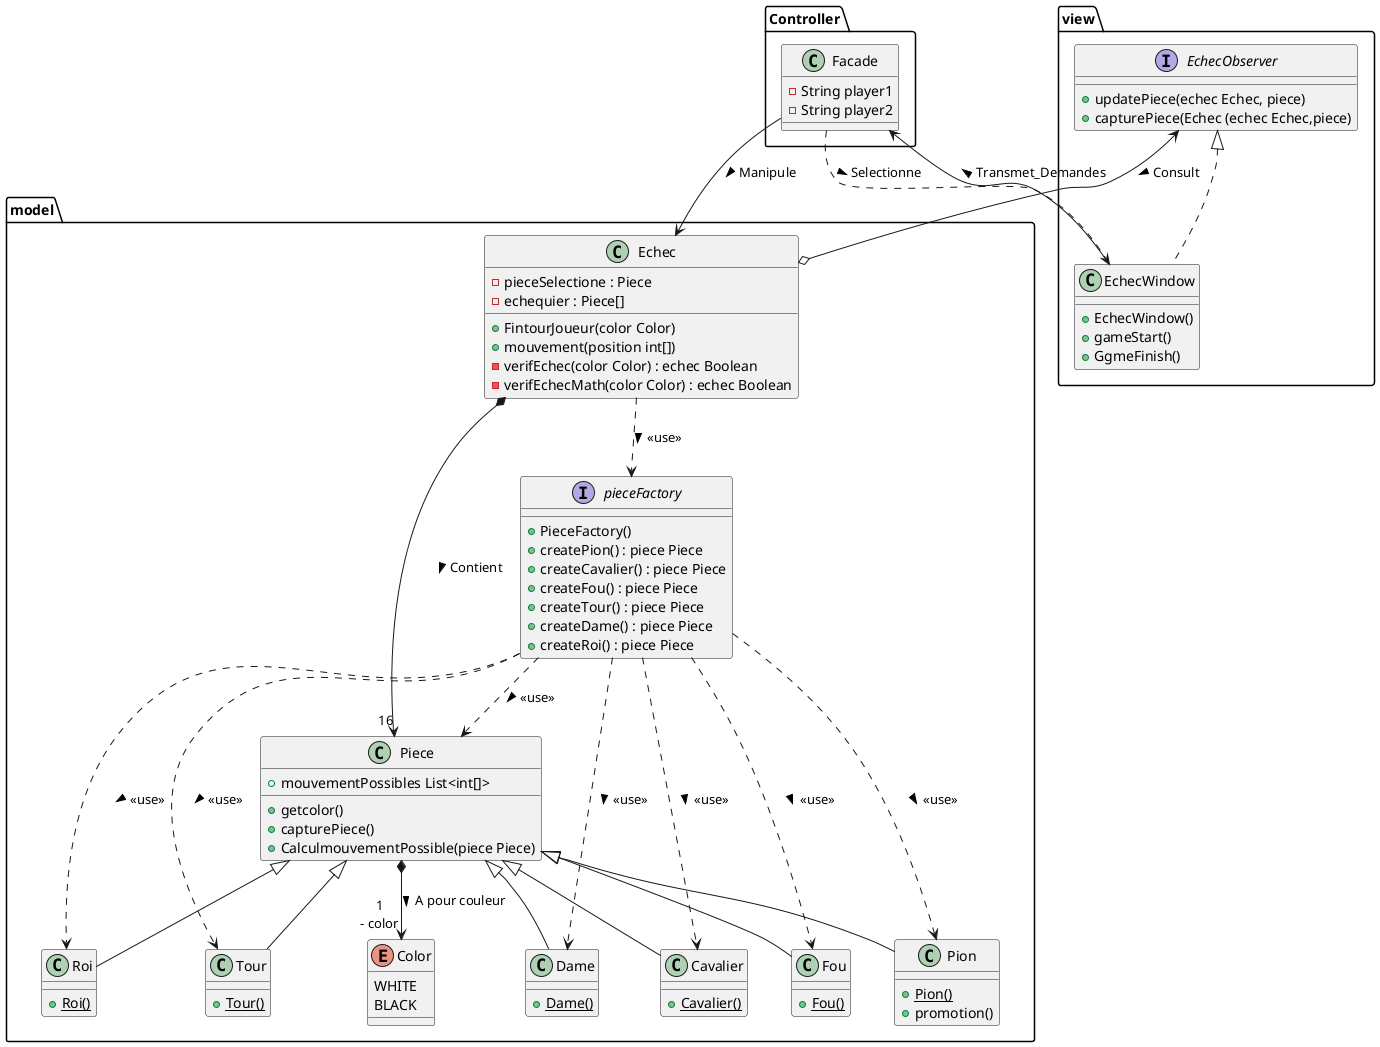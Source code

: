 @startuml
'https://plantuml.com/class-diagram


Package view{
    interface EchecObserver
    {
        +updatePiece(echec Echec, piece)
        +capturePiece(Echec (echec Echec,piece)
    }
    class EchecWindow implements EchecObserver
    {
     +EchecWindow()
     +gameStart()
     +GgmeFinish()
    }

}
Package Controller
{
    class Facade
    {
        -String player1
        -String player2
    }
}
Package model
{
    class Echec {

    -pieceSelectione : Piece
    -echequier : Piece[]
    +FintourJoueur(color Color)
    +mouvement(position int[])
    -verifEchec(color Color) : echec Boolean
    -verifEchecMath(color Color) : echec Boolean
    }
    Interface pieceFactory
    {
        +PieceFactory()
        +createPion() : piece Piece
        +createCavalier() : piece Piece
        +createFou() : piece Piece
        +createTour() : piece Piece
        +createDame() : piece Piece
        +createRoi() : piece Piece
    }
    class Piece
    {
        +mouvementPossibles List<int[]>
        +getcolor()
        +capturePiece()
        +CalculmouvementPossible(piece Piece)
    }
    class Pion extends Piece
    {
        +{static}Pion()
        +promotion()
    }
    class Cavalier extends Piece
    {
    +{static}Cavalier()
    }
    class Fou extends Piece
    {
    +{static}Fou()
    }
    class Tour extends Piece
    {
    +{static}Tour()
    }
    class Dame extends Piece
    {
    +{static}Dame()
    }
    class Roi extends Piece
    {
    +{static}Roi()
    }
    Enum Color
    {
        WHITE
        BLACK
    }
}

Piece *--> "1\n- color" Color : > A pour couleur
Echec *--> "16" Piece : > Contient

Echec ..> pieceFactory : > <<use>>

pieceFactory ..> Piece : > <<use>>
pieceFactory ..> Roi : > <<use>>
pieceFactory ..> Pion : > <<use>>
pieceFactory ..> Cavalier : > <<use>>
pieceFactory ..> Fou : > <<use>>
pieceFactory ..> Dame : > <<use>>
pieceFactory ..> Tour : > <<use>>


EchecObserver <--o Echec : > Consult
Facade --> Echec : > Manipule
Facade ..> EchecWindow : > Selectionne
EchecWindow --> Facade : > Transmet_Demandes

@enduml